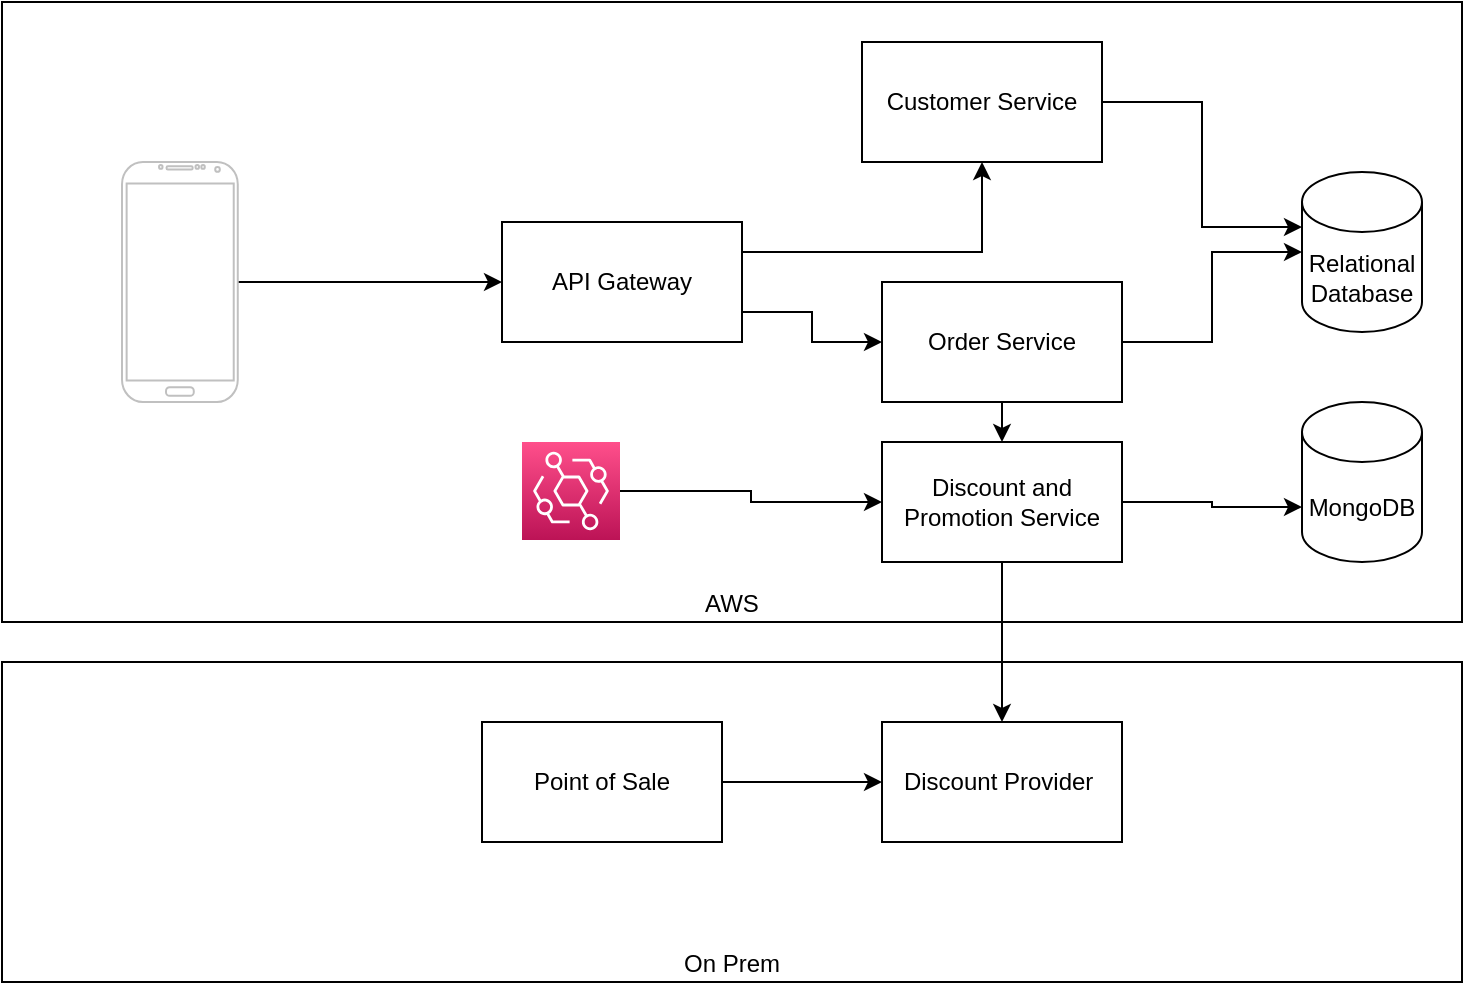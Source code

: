 <mxfile version="20.2.3" type="github">
  <diagram id="gQR8EylZDZe_ymqgIz2c" name="Page-1">
    <mxGraphModel dx="2036" dy="800" grid="1" gridSize="10" guides="1" tooltips="1" connect="1" arrows="1" fold="1" page="1" pageScale="1" pageWidth="850" pageHeight="1100" math="0" shadow="0">
      <root>
        <mxCell id="0" />
        <mxCell id="1" parent="0" />
        <mxCell id="wFV-Ma986XC1qe6eK7_0-6" value="AWS" style="rounded=0;whiteSpace=wrap;html=1;verticalAlign=bottom;" vertex="1" parent="1">
          <mxGeometry x="-90" y="110" width="730" height="310" as="geometry" />
        </mxCell>
        <mxCell id="wFV-Ma986XC1qe6eK7_0-10" style="edgeStyle=orthogonalEdgeStyle;rounded=0;orthogonalLoop=1;jettySize=auto;html=1;exitX=1;exitY=0.5;exitDx=0;exitDy=0;entryX=0;entryY=0;entryDx=0;entryDy=27.5;entryPerimeter=0;" edge="1" parent="1" source="wFV-Ma986XC1qe6eK7_0-1" target="wFV-Ma986XC1qe6eK7_0-9">
          <mxGeometry relative="1" as="geometry" />
        </mxCell>
        <mxCell id="wFV-Ma986XC1qe6eK7_0-1" value="Customer Service" style="rounded=0;whiteSpace=wrap;html=1;" vertex="1" parent="1">
          <mxGeometry x="340" y="130" width="120" height="60" as="geometry" />
        </mxCell>
        <mxCell id="wFV-Ma986XC1qe6eK7_0-7" style="edgeStyle=orthogonalEdgeStyle;rounded=0;orthogonalLoop=1;jettySize=auto;html=1;exitX=1;exitY=0.25;exitDx=0;exitDy=0;" edge="1" parent="1" source="wFV-Ma986XC1qe6eK7_0-2" target="wFV-Ma986XC1qe6eK7_0-1">
          <mxGeometry relative="1" as="geometry" />
        </mxCell>
        <mxCell id="wFV-Ma986XC1qe6eK7_0-8" style="edgeStyle=orthogonalEdgeStyle;rounded=0;orthogonalLoop=1;jettySize=auto;html=1;exitX=1;exitY=0.75;exitDx=0;exitDy=0;entryX=0;entryY=0.5;entryDx=0;entryDy=0;" edge="1" parent="1" source="wFV-Ma986XC1qe6eK7_0-2" target="wFV-Ma986XC1qe6eK7_0-3">
          <mxGeometry relative="1" as="geometry" />
        </mxCell>
        <mxCell id="wFV-Ma986XC1qe6eK7_0-2" value="API Gateway" style="rounded=0;whiteSpace=wrap;html=1;" vertex="1" parent="1">
          <mxGeometry x="160" y="220" width="120" height="60" as="geometry" />
        </mxCell>
        <mxCell id="wFV-Ma986XC1qe6eK7_0-11" style="edgeStyle=orthogonalEdgeStyle;rounded=0;orthogonalLoop=1;jettySize=auto;html=1;exitX=1;exitY=0.5;exitDx=0;exitDy=0;entryX=0;entryY=0.5;entryDx=0;entryDy=0;entryPerimeter=0;" edge="1" parent="1" source="wFV-Ma986XC1qe6eK7_0-3" target="wFV-Ma986XC1qe6eK7_0-9">
          <mxGeometry relative="1" as="geometry" />
        </mxCell>
        <mxCell id="wFV-Ma986XC1qe6eK7_0-18" style="edgeStyle=orthogonalEdgeStyle;rounded=0;orthogonalLoop=1;jettySize=auto;html=1;exitX=0.5;exitY=1;exitDx=0;exitDy=0;entryX=0.5;entryY=0;entryDx=0;entryDy=0;" edge="1" parent="1" source="wFV-Ma986XC1qe6eK7_0-3" target="wFV-Ma986XC1qe6eK7_0-16">
          <mxGeometry relative="1" as="geometry" />
        </mxCell>
        <mxCell id="wFV-Ma986XC1qe6eK7_0-3" value="Order Service" style="rounded=0;whiteSpace=wrap;html=1;" vertex="1" parent="1">
          <mxGeometry x="350" y="250" width="120" height="60" as="geometry" />
        </mxCell>
        <mxCell id="wFV-Ma986XC1qe6eK7_0-5" style="edgeStyle=orthogonalEdgeStyle;rounded=0;orthogonalLoop=1;jettySize=auto;html=1;entryX=0;entryY=0.5;entryDx=0;entryDy=0;" edge="1" parent="1" source="wFV-Ma986XC1qe6eK7_0-4" target="wFV-Ma986XC1qe6eK7_0-2">
          <mxGeometry relative="1" as="geometry" />
        </mxCell>
        <mxCell id="wFV-Ma986XC1qe6eK7_0-4" value="" style="verticalLabelPosition=bottom;verticalAlign=top;html=1;shadow=0;dashed=0;strokeWidth=1;shape=mxgraph.android.phone2;strokeColor=#c0c0c0;" vertex="1" parent="1">
          <mxGeometry x="-30" y="190" width="57.89" height="120" as="geometry" />
        </mxCell>
        <mxCell id="wFV-Ma986XC1qe6eK7_0-9" value="Relational Database" style="shape=cylinder3;whiteSpace=wrap;html=1;boundedLbl=1;backgroundOutline=1;size=15;" vertex="1" parent="1">
          <mxGeometry x="560" y="195" width="60" height="80" as="geometry" />
        </mxCell>
        <mxCell id="wFV-Ma986XC1qe6eK7_0-12" value="On Prem" style="rounded=0;whiteSpace=wrap;html=1;verticalAlign=bottom;" vertex="1" parent="1">
          <mxGeometry x="-90" y="440" width="730" height="160" as="geometry" />
        </mxCell>
        <mxCell id="wFV-Ma986XC1qe6eK7_0-13" value="Discount Provider&amp;nbsp;" style="rounded=0;whiteSpace=wrap;html=1;" vertex="1" parent="1">
          <mxGeometry x="350" y="470" width="120" height="60" as="geometry" />
        </mxCell>
        <mxCell id="wFV-Ma986XC1qe6eK7_0-15" style="edgeStyle=orthogonalEdgeStyle;rounded=0;orthogonalLoop=1;jettySize=auto;html=1;exitX=1;exitY=0.5;exitDx=0;exitDy=0;entryX=0;entryY=0.5;entryDx=0;entryDy=0;" edge="1" parent="1" source="wFV-Ma986XC1qe6eK7_0-14" target="wFV-Ma986XC1qe6eK7_0-13">
          <mxGeometry relative="1" as="geometry" />
        </mxCell>
        <mxCell id="wFV-Ma986XC1qe6eK7_0-14" value="Point of Sale" style="rounded=0;whiteSpace=wrap;html=1;" vertex="1" parent="1">
          <mxGeometry x="150" y="470" width="120" height="60" as="geometry" />
        </mxCell>
        <mxCell id="wFV-Ma986XC1qe6eK7_0-19" style="edgeStyle=orthogonalEdgeStyle;rounded=0;orthogonalLoop=1;jettySize=auto;html=1;" edge="1" parent="1" source="wFV-Ma986XC1qe6eK7_0-16" target="wFV-Ma986XC1qe6eK7_0-13">
          <mxGeometry relative="1" as="geometry" />
        </mxCell>
        <mxCell id="wFV-Ma986XC1qe6eK7_0-22" style="edgeStyle=orthogonalEdgeStyle;rounded=0;orthogonalLoop=1;jettySize=auto;html=1;exitX=1;exitY=0.5;exitDx=0;exitDy=0;entryX=0;entryY=0;entryDx=0;entryDy=52.5;entryPerimeter=0;" edge="1" parent="1" source="wFV-Ma986XC1qe6eK7_0-16" target="wFV-Ma986XC1qe6eK7_0-20">
          <mxGeometry relative="1" as="geometry" />
        </mxCell>
        <mxCell id="wFV-Ma986XC1qe6eK7_0-16" value="Discount and Promotion Service" style="rounded=0;whiteSpace=wrap;html=1;" vertex="1" parent="1">
          <mxGeometry x="350" y="330" width="120" height="60" as="geometry" />
        </mxCell>
        <mxCell id="wFV-Ma986XC1qe6eK7_0-20" value="MongoDB" style="shape=cylinder3;whiteSpace=wrap;html=1;boundedLbl=1;backgroundOutline=1;size=15;" vertex="1" parent="1">
          <mxGeometry x="560" y="310" width="60" height="80" as="geometry" />
        </mxCell>
        <mxCell id="wFV-Ma986XC1qe6eK7_0-24" style="edgeStyle=orthogonalEdgeStyle;rounded=0;orthogonalLoop=1;jettySize=auto;html=1;" edge="1" parent="1" source="wFV-Ma986XC1qe6eK7_0-23" target="wFV-Ma986XC1qe6eK7_0-16">
          <mxGeometry relative="1" as="geometry" />
        </mxCell>
        <mxCell id="wFV-Ma986XC1qe6eK7_0-23" value="" style="sketch=0;points=[[0,0,0],[0.25,0,0],[0.5,0,0],[0.75,0,0],[1,0,0],[0,1,0],[0.25,1,0],[0.5,1,0],[0.75,1,0],[1,1,0],[0,0.25,0],[0,0.5,0],[0,0.75,0],[1,0.25,0],[1,0.5,0],[1,0.75,0]];outlineConnect=0;fontColor=#232F3E;gradientColor=#FF4F8B;gradientDirection=north;fillColor=#BC1356;strokeColor=#ffffff;dashed=0;verticalLabelPosition=bottom;verticalAlign=top;align=center;html=1;fontSize=12;fontStyle=0;aspect=fixed;shape=mxgraph.aws4.resourceIcon;resIcon=mxgraph.aws4.eventbridge;" vertex="1" parent="1">
          <mxGeometry x="170" y="330" width="49" height="49" as="geometry" />
        </mxCell>
      </root>
    </mxGraphModel>
  </diagram>
</mxfile>
